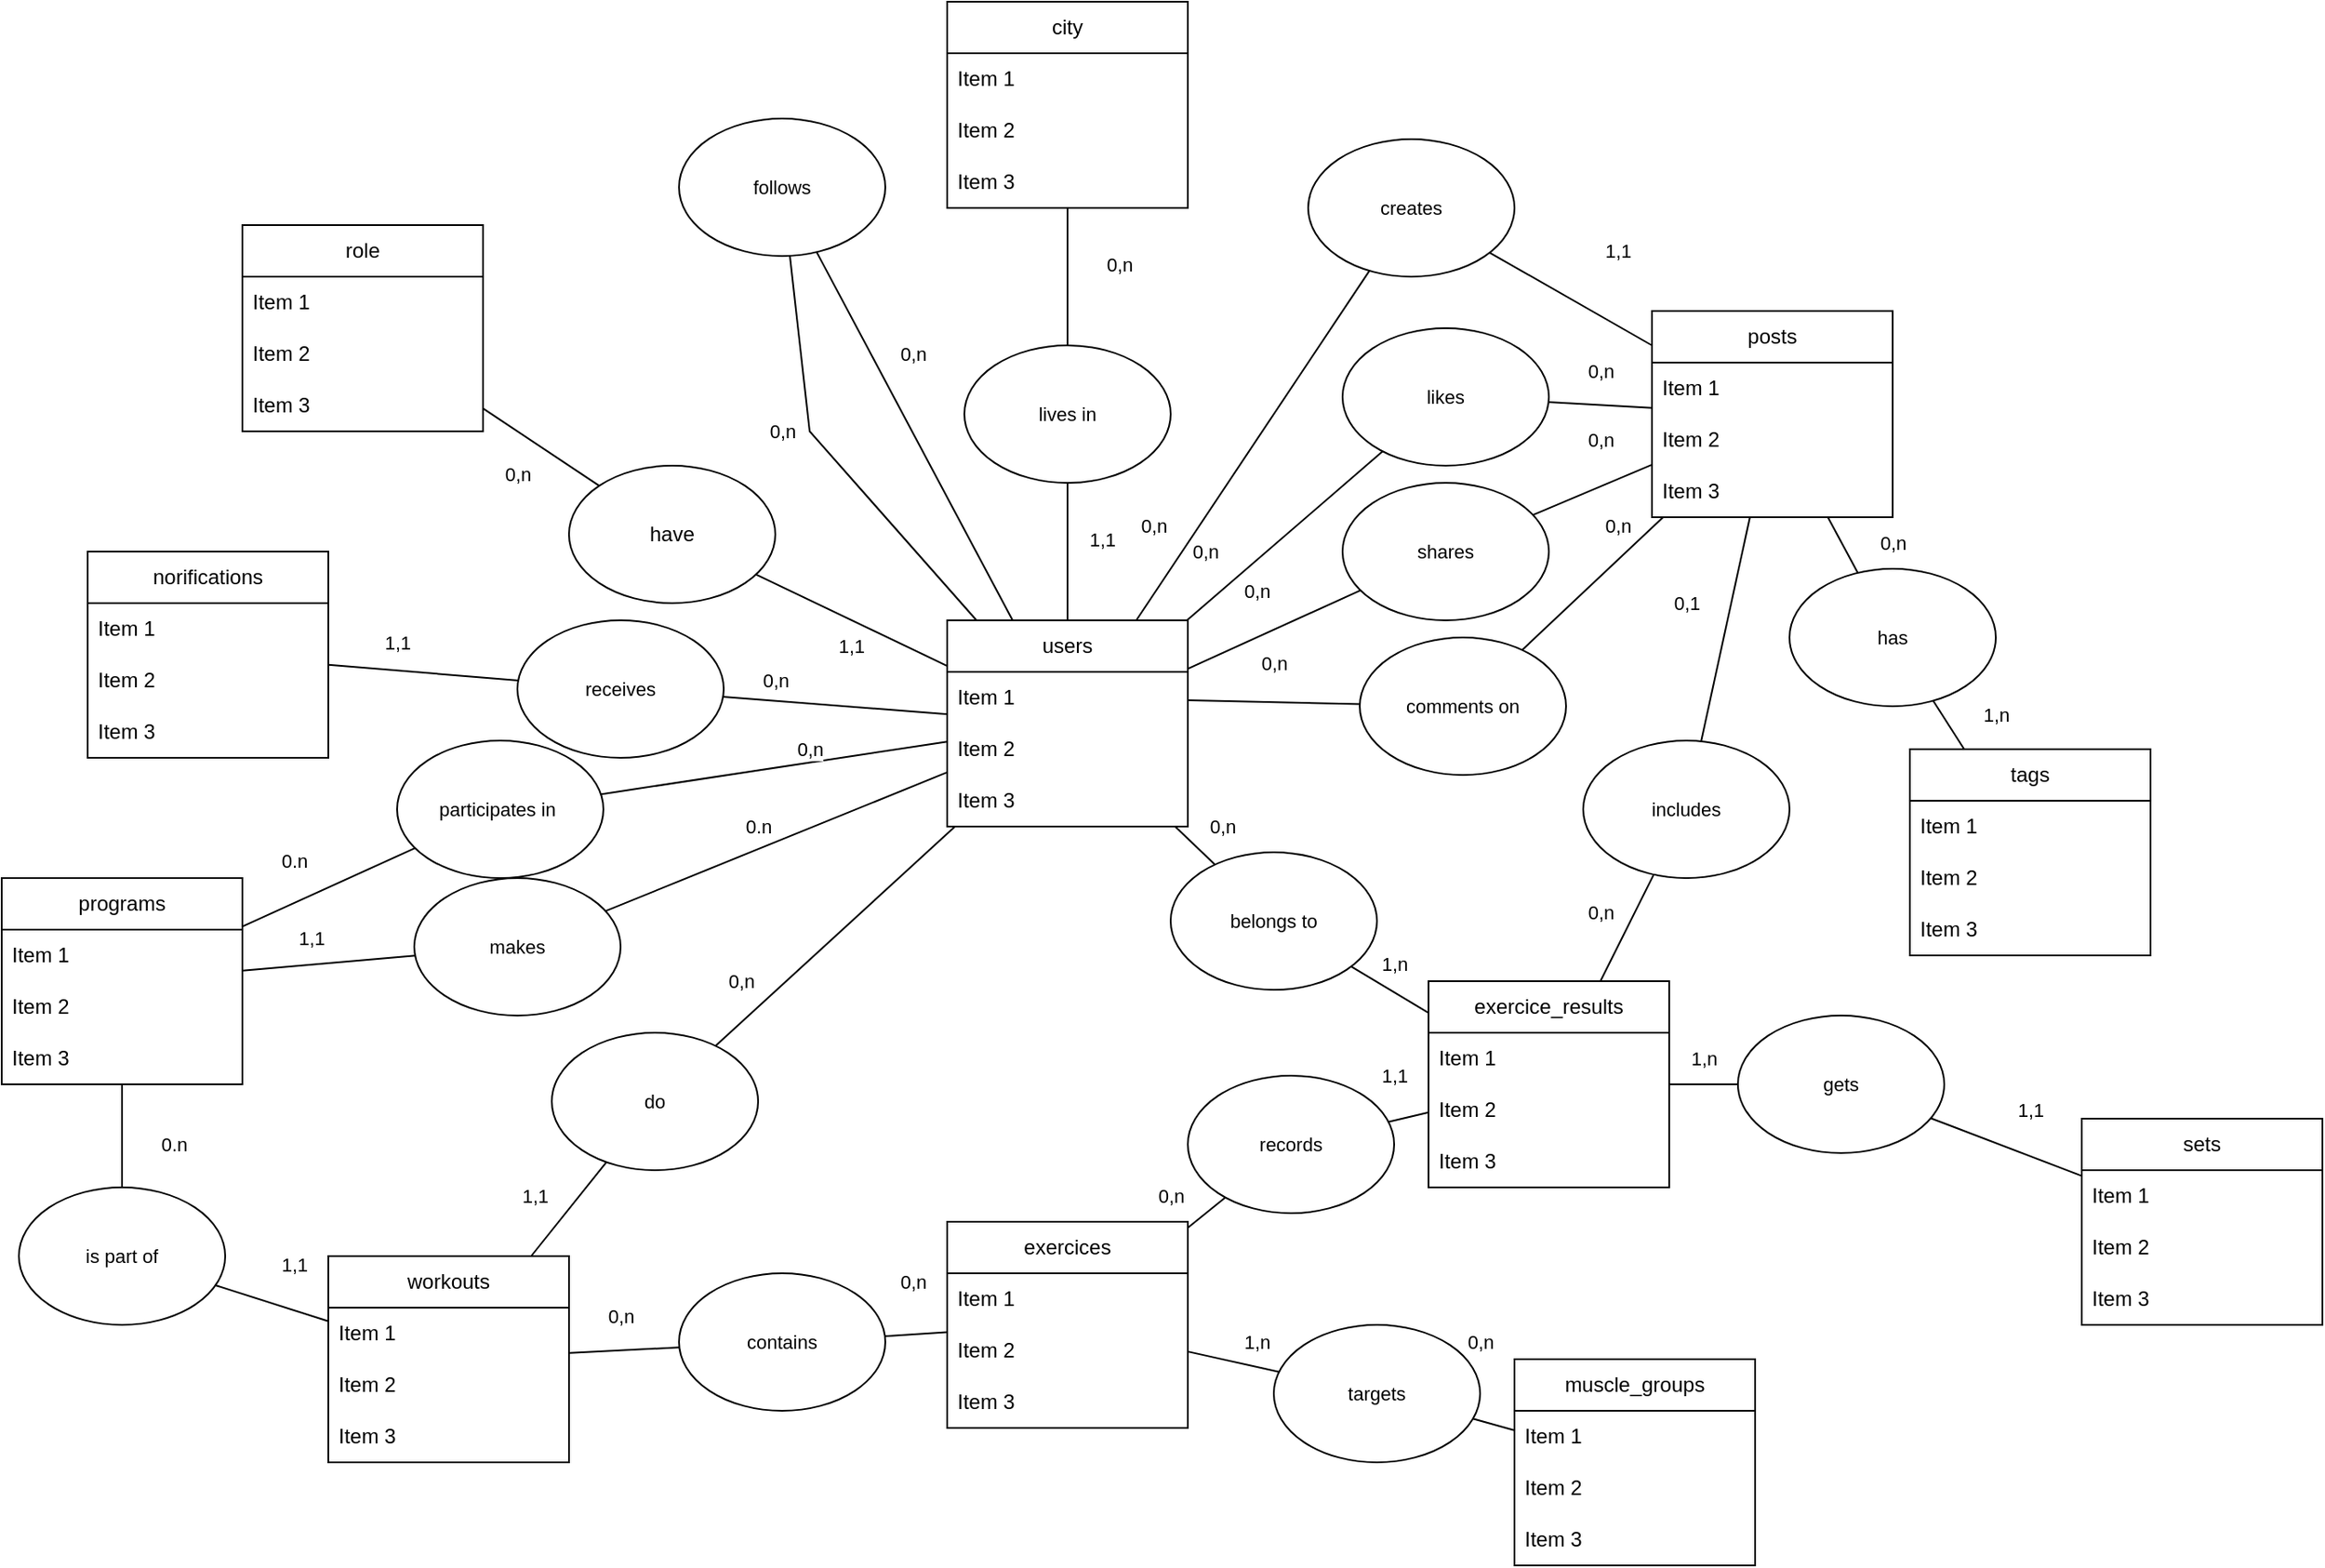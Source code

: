 <mxfile version="25.0.3">
  <diagram name="Page-1" id="ux7u68v6aGoj9Clavv-Z">
    <mxGraphModel dx="1765" dy="1918" grid="1" gridSize="10" guides="1" tooltips="1" connect="1" arrows="1" fold="1" page="1" pageScale="1" pageWidth="827" pageHeight="1169" math="0" shadow="0">
      <root>
        <mxCell id="0" />
        <mxCell id="1" parent="0" />
        <mxCell id="ma2GObzfx0fH_Ag3KKbZ-49" style="edgeStyle=none;shape=connector;rounded=0;orthogonalLoop=1;jettySize=auto;html=1;strokeColor=default;align=center;verticalAlign=middle;fontFamily=Helvetica;fontSize=11;fontColor=default;labelBackgroundColor=default;endArrow=none;endFill=0;" edge="1" parent="1" source="ma2GObzfx0fH_Ag3KKbZ-1" target="ma2GObzfx0fH_Ag3KKbZ-48">
          <mxGeometry relative="1" as="geometry" />
        </mxCell>
        <mxCell id="ma2GObzfx0fH_Ag3KKbZ-50" style="edgeStyle=none;shape=connector;rounded=0;orthogonalLoop=1;jettySize=auto;html=1;strokeColor=default;align=center;verticalAlign=middle;fontFamily=Helvetica;fontSize=11;fontColor=default;labelBackgroundColor=default;endArrow=none;endFill=0;" edge="1" parent="1" source="ma2GObzfx0fH_Ag3KKbZ-1" target="ma2GObzfx0fH_Ag3KKbZ-48">
          <mxGeometry relative="1" as="geometry">
            <Array as="points">
              <mxPoint x="230" y="210" />
            </Array>
          </mxGeometry>
        </mxCell>
        <mxCell id="ma2GObzfx0fH_Ag3KKbZ-52" style="edgeStyle=none;shape=connector;rounded=0;orthogonalLoop=1;jettySize=auto;html=1;strokeColor=default;align=center;verticalAlign=middle;fontFamily=Helvetica;fontSize=11;fontColor=default;labelBackgroundColor=default;endArrow=none;endFill=0;" edge="1" parent="1" source="ma2GObzfx0fH_Ag3KKbZ-1" target="ma2GObzfx0fH_Ag3KKbZ-51">
          <mxGeometry relative="1" as="geometry" />
        </mxCell>
        <mxCell id="ma2GObzfx0fH_Ag3KKbZ-57" style="edgeStyle=none;shape=connector;rounded=0;orthogonalLoop=1;jettySize=auto;html=1;strokeColor=default;align=center;verticalAlign=middle;fontFamily=Helvetica;fontSize=11;fontColor=default;labelBackgroundColor=default;endArrow=none;endFill=0;" edge="1" parent="1" source="ma2GObzfx0fH_Ag3KKbZ-1" target="ma2GObzfx0fH_Ag3KKbZ-56">
          <mxGeometry relative="1" as="geometry" />
        </mxCell>
        <mxCell id="ma2GObzfx0fH_Ag3KKbZ-59" style="edgeStyle=none;shape=connector;rounded=0;orthogonalLoop=1;jettySize=auto;html=1;strokeColor=default;align=center;verticalAlign=middle;fontFamily=Helvetica;fontSize=11;fontColor=default;labelBackgroundColor=default;endArrow=none;endFill=0;" edge="1" parent="1" source="ma2GObzfx0fH_Ag3KKbZ-1" target="ma2GObzfx0fH_Ag3KKbZ-54">
          <mxGeometry relative="1" as="geometry" />
        </mxCell>
        <mxCell id="ma2GObzfx0fH_Ag3KKbZ-83" style="edgeStyle=none;shape=connector;rounded=0;orthogonalLoop=1;jettySize=auto;html=1;strokeColor=default;align=center;verticalAlign=middle;fontFamily=Helvetica;fontSize=11;fontColor=default;labelBackgroundColor=default;endArrow=none;endFill=0;" edge="1" parent="1" source="ma2GObzfx0fH_Ag3KKbZ-1" target="ma2GObzfx0fH_Ag3KKbZ-82">
          <mxGeometry relative="1" as="geometry" />
        </mxCell>
        <mxCell id="ma2GObzfx0fH_Ag3KKbZ-101" style="edgeStyle=none;shape=connector;rounded=0;orthogonalLoop=1;jettySize=auto;html=1;strokeColor=default;align=center;verticalAlign=middle;fontFamily=Helvetica;fontSize=11;fontColor=default;labelBackgroundColor=default;endArrow=none;endFill=0;" edge="1" parent="1" source="ma2GObzfx0fH_Ag3KKbZ-1" target="ma2GObzfx0fH_Ag3KKbZ-100">
          <mxGeometry relative="1" as="geometry" />
        </mxCell>
        <mxCell id="ma2GObzfx0fH_Ag3KKbZ-1" value="users" style="swimlane;fontStyle=0;childLayout=stackLayout;horizontal=1;startSize=30;horizontalStack=0;resizeParent=1;resizeParentMax=0;resizeLast=0;collapsible=1;marginBottom=0;whiteSpace=wrap;html=1;" vertex="1" parent="1">
          <mxGeometry x="310" y="320" width="140" height="120" as="geometry" />
        </mxCell>
        <mxCell id="ma2GObzfx0fH_Ag3KKbZ-2" value="Item 1" style="text;strokeColor=none;fillColor=none;align=left;verticalAlign=middle;spacingLeft=4;spacingRight=4;overflow=hidden;points=[[0,0.5],[1,0.5]];portConstraint=eastwest;rotatable=0;whiteSpace=wrap;html=1;" vertex="1" parent="ma2GObzfx0fH_Ag3KKbZ-1">
          <mxGeometry y="30" width="140" height="30" as="geometry" />
        </mxCell>
        <mxCell id="ma2GObzfx0fH_Ag3KKbZ-3" value="Item 2" style="text;strokeColor=none;fillColor=none;align=left;verticalAlign=middle;spacingLeft=4;spacingRight=4;overflow=hidden;points=[[0,0.5],[1,0.5]];portConstraint=eastwest;rotatable=0;whiteSpace=wrap;html=1;" vertex="1" parent="ma2GObzfx0fH_Ag3KKbZ-1">
          <mxGeometry y="60" width="140" height="30" as="geometry" />
        </mxCell>
        <mxCell id="ma2GObzfx0fH_Ag3KKbZ-4" value="Item 3" style="text;strokeColor=none;fillColor=none;align=left;verticalAlign=middle;spacingLeft=4;spacingRight=4;overflow=hidden;points=[[0,0.5],[1,0.5]];portConstraint=eastwest;rotatable=0;whiteSpace=wrap;html=1;" vertex="1" parent="ma2GObzfx0fH_Ag3KKbZ-1">
          <mxGeometry y="90" width="140" height="30" as="geometry" />
        </mxCell>
        <mxCell id="ma2GObzfx0fH_Ag3KKbZ-53" style="edgeStyle=none;shape=connector;rounded=0;orthogonalLoop=1;jettySize=auto;html=1;strokeColor=default;align=center;verticalAlign=middle;fontFamily=Helvetica;fontSize=11;fontColor=default;labelBackgroundColor=default;endArrow=none;endFill=0;" edge="1" parent="1" source="ma2GObzfx0fH_Ag3KKbZ-5" target="ma2GObzfx0fH_Ag3KKbZ-51">
          <mxGeometry relative="1" as="geometry" />
        </mxCell>
        <mxCell id="ma2GObzfx0fH_Ag3KKbZ-5" value="city" style="swimlane;fontStyle=0;childLayout=stackLayout;horizontal=1;startSize=30;horizontalStack=0;resizeParent=1;resizeParentMax=0;resizeLast=0;collapsible=1;marginBottom=0;whiteSpace=wrap;html=1;" vertex="1" parent="1">
          <mxGeometry x="310" y="-40" width="140" height="120" as="geometry" />
        </mxCell>
        <mxCell id="ma2GObzfx0fH_Ag3KKbZ-6" value="Item 1" style="text;strokeColor=none;fillColor=none;align=left;verticalAlign=middle;spacingLeft=4;spacingRight=4;overflow=hidden;points=[[0,0.5],[1,0.5]];portConstraint=eastwest;rotatable=0;whiteSpace=wrap;html=1;" vertex="1" parent="ma2GObzfx0fH_Ag3KKbZ-5">
          <mxGeometry y="30" width="140" height="30" as="geometry" />
        </mxCell>
        <mxCell id="ma2GObzfx0fH_Ag3KKbZ-7" value="Item 2" style="text;strokeColor=none;fillColor=none;align=left;verticalAlign=middle;spacingLeft=4;spacingRight=4;overflow=hidden;points=[[0,0.5],[1,0.5]];portConstraint=eastwest;rotatable=0;whiteSpace=wrap;html=1;" vertex="1" parent="ma2GObzfx0fH_Ag3KKbZ-5">
          <mxGeometry y="60" width="140" height="30" as="geometry" />
        </mxCell>
        <mxCell id="ma2GObzfx0fH_Ag3KKbZ-8" value="Item 3" style="text;strokeColor=none;fillColor=none;align=left;verticalAlign=middle;spacingLeft=4;spacingRight=4;overflow=hidden;points=[[0,0.5],[1,0.5]];portConstraint=eastwest;rotatable=0;whiteSpace=wrap;html=1;" vertex="1" parent="ma2GObzfx0fH_Ag3KKbZ-5">
          <mxGeometry y="90" width="140" height="30" as="geometry" />
        </mxCell>
        <mxCell id="ma2GObzfx0fH_Ag3KKbZ-64" style="edgeStyle=none;shape=connector;rounded=0;orthogonalLoop=1;jettySize=auto;html=1;strokeColor=default;align=center;verticalAlign=middle;fontFamily=Helvetica;fontSize=11;fontColor=default;labelBackgroundColor=default;endArrow=none;endFill=0;" edge="1" parent="1" source="ma2GObzfx0fH_Ag3KKbZ-9" target="ma2GObzfx0fH_Ag3KKbZ-63">
          <mxGeometry relative="1" as="geometry" />
        </mxCell>
        <mxCell id="ma2GObzfx0fH_Ag3KKbZ-72" style="edgeStyle=none;shape=connector;rounded=0;orthogonalLoop=1;jettySize=auto;html=1;strokeColor=default;align=center;verticalAlign=middle;fontFamily=Helvetica;fontSize=11;fontColor=default;labelBackgroundColor=default;endArrow=none;endFill=0;" edge="1" parent="1" source="ma2GObzfx0fH_Ag3KKbZ-9" target="ma2GObzfx0fH_Ag3KKbZ-70">
          <mxGeometry relative="1" as="geometry" />
        </mxCell>
        <mxCell id="ma2GObzfx0fH_Ag3KKbZ-9" value="posts" style="swimlane;fontStyle=0;childLayout=stackLayout;horizontal=1;startSize=30;horizontalStack=0;resizeParent=1;resizeParentMax=0;resizeLast=0;collapsible=1;marginBottom=0;whiteSpace=wrap;html=1;" vertex="1" parent="1">
          <mxGeometry x="720" y="140" width="140" height="120" as="geometry" />
        </mxCell>
        <mxCell id="ma2GObzfx0fH_Ag3KKbZ-10" value="Item 1" style="text;strokeColor=none;fillColor=none;align=left;verticalAlign=middle;spacingLeft=4;spacingRight=4;overflow=hidden;points=[[0,0.5],[1,0.5]];portConstraint=eastwest;rotatable=0;whiteSpace=wrap;html=1;" vertex="1" parent="ma2GObzfx0fH_Ag3KKbZ-9">
          <mxGeometry y="30" width="140" height="30" as="geometry" />
        </mxCell>
        <mxCell id="ma2GObzfx0fH_Ag3KKbZ-11" value="Item 2" style="text;strokeColor=none;fillColor=none;align=left;verticalAlign=middle;spacingLeft=4;spacingRight=4;overflow=hidden;points=[[0,0.5],[1,0.5]];portConstraint=eastwest;rotatable=0;whiteSpace=wrap;html=1;" vertex="1" parent="ma2GObzfx0fH_Ag3KKbZ-9">
          <mxGeometry y="60" width="140" height="30" as="geometry" />
        </mxCell>
        <mxCell id="ma2GObzfx0fH_Ag3KKbZ-12" value="Item 3" style="text;strokeColor=none;fillColor=none;align=left;verticalAlign=middle;spacingLeft=4;spacingRight=4;overflow=hidden;points=[[0,0.5],[1,0.5]];portConstraint=eastwest;rotatable=0;whiteSpace=wrap;html=1;" vertex="1" parent="ma2GObzfx0fH_Ag3KKbZ-9">
          <mxGeometry y="90" width="140" height="30" as="geometry" />
        </mxCell>
        <mxCell id="ma2GObzfx0fH_Ag3KKbZ-65" style="edgeStyle=none;shape=connector;rounded=0;orthogonalLoop=1;jettySize=auto;html=1;strokeColor=default;align=center;verticalAlign=middle;fontFamily=Helvetica;fontSize=11;fontColor=default;labelBackgroundColor=default;endArrow=none;endFill=0;" edge="1" parent="1" source="ma2GObzfx0fH_Ag3KKbZ-13" target="ma2GObzfx0fH_Ag3KKbZ-63">
          <mxGeometry relative="1" as="geometry" />
        </mxCell>
        <mxCell id="ma2GObzfx0fH_Ag3KKbZ-13" value="tags" style="swimlane;fontStyle=0;childLayout=stackLayout;horizontal=1;startSize=30;horizontalStack=0;resizeParent=1;resizeParentMax=0;resizeLast=0;collapsible=1;marginBottom=0;whiteSpace=wrap;html=1;" vertex="1" parent="1">
          <mxGeometry x="870" y="395" width="140" height="120" as="geometry" />
        </mxCell>
        <mxCell id="ma2GObzfx0fH_Ag3KKbZ-14" value="Item 1" style="text;strokeColor=none;fillColor=none;align=left;verticalAlign=middle;spacingLeft=4;spacingRight=4;overflow=hidden;points=[[0,0.5],[1,0.5]];portConstraint=eastwest;rotatable=0;whiteSpace=wrap;html=1;" vertex="1" parent="ma2GObzfx0fH_Ag3KKbZ-13">
          <mxGeometry y="30" width="140" height="30" as="geometry" />
        </mxCell>
        <mxCell id="ma2GObzfx0fH_Ag3KKbZ-15" value="Item 2" style="text;strokeColor=none;fillColor=none;align=left;verticalAlign=middle;spacingLeft=4;spacingRight=4;overflow=hidden;points=[[0,0.5],[1,0.5]];portConstraint=eastwest;rotatable=0;whiteSpace=wrap;html=1;" vertex="1" parent="ma2GObzfx0fH_Ag3KKbZ-13">
          <mxGeometry y="60" width="140" height="30" as="geometry" />
        </mxCell>
        <mxCell id="ma2GObzfx0fH_Ag3KKbZ-16" value="Item 3" style="text;strokeColor=none;fillColor=none;align=left;verticalAlign=middle;spacingLeft=4;spacingRight=4;overflow=hidden;points=[[0,0.5],[1,0.5]];portConstraint=eastwest;rotatable=0;whiteSpace=wrap;html=1;" vertex="1" parent="ma2GObzfx0fH_Ag3KKbZ-13">
          <mxGeometry y="90" width="140" height="30" as="geometry" />
        </mxCell>
        <mxCell id="ma2GObzfx0fH_Ag3KKbZ-71" style="edgeStyle=none;shape=connector;rounded=0;orthogonalLoop=1;jettySize=auto;html=1;strokeColor=default;align=center;verticalAlign=middle;fontFamily=Helvetica;fontSize=11;fontColor=default;labelBackgroundColor=default;endArrow=none;endFill=0;" edge="1" parent="1" source="ma2GObzfx0fH_Ag3KKbZ-17" target="ma2GObzfx0fH_Ag3KKbZ-70">
          <mxGeometry relative="1" as="geometry" />
        </mxCell>
        <mxCell id="ma2GObzfx0fH_Ag3KKbZ-74" style="edgeStyle=none;shape=connector;rounded=0;orthogonalLoop=1;jettySize=auto;html=1;strokeColor=default;align=center;verticalAlign=middle;fontFamily=Helvetica;fontSize=11;fontColor=default;labelBackgroundColor=default;endArrow=none;endFill=0;" edge="1" parent="1" source="ma2GObzfx0fH_Ag3KKbZ-17" target="ma2GObzfx0fH_Ag3KKbZ-73">
          <mxGeometry relative="1" as="geometry" />
        </mxCell>
        <mxCell id="ma2GObzfx0fH_Ag3KKbZ-17" value="exercice_results" style="swimlane;fontStyle=0;childLayout=stackLayout;horizontal=1;startSize=30;horizontalStack=0;resizeParent=1;resizeParentMax=0;resizeLast=0;collapsible=1;marginBottom=0;whiteSpace=wrap;html=1;" vertex="1" parent="1">
          <mxGeometry x="590" y="530" width="140" height="120" as="geometry" />
        </mxCell>
        <mxCell id="ma2GObzfx0fH_Ag3KKbZ-18" value="Item 1" style="text;strokeColor=none;fillColor=none;align=left;verticalAlign=middle;spacingLeft=4;spacingRight=4;overflow=hidden;points=[[0,0.5],[1,0.5]];portConstraint=eastwest;rotatable=0;whiteSpace=wrap;html=1;" vertex="1" parent="ma2GObzfx0fH_Ag3KKbZ-17">
          <mxGeometry y="30" width="140" height="30" as="geometry" />
        </mxCell>
        <mxCell id="ma2GObzfx0fH_Ag3KKbZ-19" value="Item 2" style="text;strokeColor=none;fillColor=none;align=left;verticalAlign=middle;spacingLeft=4;spacingRight=4;overflow=hidden;points=[[0,0.5],[1,0.5]];portConstraint=eastwest;rotatable=0;whiteSpace=wrap;html=1;" vertex="1" parent="ma2GObzfx0fH_Ag3KKbZ-17">
          <mxGeometry y="60" width="140" height="30" as="geometry" />
        </mxCell>
        <mxCell id="ma2GObzfx0fH_Ag3KKbZ-20" value="Item 3" style="text;strokeColor=none;fillColor=none;align=left;verticalAlign=middle;spacingLeft=4;spacingRight=4;overflow=hidden;points=[[0,0.5],[1,0.5]];portConstraint=eastwest;rotatable=0;whiteSpace=wrap;html=1;" vertex="1" parent="ma2GObzfx0fH_Ag3KKbZ-17">
          <mxGeometry y="90" width="140" height="30" as="geometry" />
        </mxCell>
        <mxCell id="ma2GObzfx0fH_Ag3KKbZ-21" value="muscle_groups" style="swimlane;fontStyle=0;childLayout=stackLayout;horizontal=1;startSize=30;horizontalStack=0;resizeParent=1;resizeParentMax=0;resizeLast=0;collapsible=1;marginBottom=0;whiteSpace=wrap;html=1;" vertex="1" parent="1">
          <mxGeometry x="640" y="750" width="140" height="120" as="geometry" />
        </mxCell>
        <mxCell id="ma2GObzfx0fH_Ag3KKbZ-22" value="Item 1" style="text;strokeColor=none;fillColor=none;align=left;verticalAlign=middle;spacingLeft=4;spacingRight=4;overflow=hidden;points=[[0,0.5],[1,0.5]];portConstraint=eastwest;rotatable=0;whiteSpace=wrap;html=1;" vertex="1" parent="ma2GObzfx0fH_Ag3KKbZ-21">
          <mxGeometry y="30" width="140" height="30" as="geometry" />
        </mxCell>
        <mxCell id="ma2GObzfx0fH_Ag3KKbZ-23" value="Item 2" style="text;strokeColor=none;fillColor=none;align=left;verticalAlign=middle;spacingLeft=4;spacingRight=4;overflow=hidden;points=[[0,0.5],[1,0.5]];portConstraint=eastwest;rotatable=0;whiteSpace=wrap;html=1;" vertex="1" parent="ma2GObzfx0fH_Ag3KKbZ-21">
          <mxGeometry y="60" width="140" height="30" as="geometry" />
        </mxCell>
        <mxCell id="ma2GObzfx0fH_Ag3KKbZ-24" value="Item 3" style="text;strokeColor=none;fillColor=none;align=left;verticalAlign=middle;spacingLeft=4;spacingRight=4;overflow=hidden;points=[[0,0.5],[1,0.5]];portConstraint=eastwest;rotatable=0;whiteSpace=wrap;html=1;" vertex="1" parent="ma2GObzfx0fH_Ag3KKbZ-21">
          <mxGeometry y="90" width="140" height="30" as="geometry" />
        </mxCell>
        <mxCell id="ma2GObzfx0fH_Ag3KKbZ-77" style="edgeStyle=none;shape=connector;rounded=0;orthogonalLoop=1;jettySize=auto;html=1;strokeColor=default;align=center;verticalAlign=middle;fontFamily=Helvetica;fontSize=11;fontColor=default;labelBackgroundColor=default;endArrow=none;endFill=0;" edge="1" parent="1" source="ma2GObzfx0fH_Ag3KKbZ-25" target="ma2GObzfx0fH_Ag3KKbZ-76">
          <mxGeometry relative="1" as="geometry" />
        </mxCell>
        <mxCell id="ma2GObzfx0fH_Ag3KKbZ-80" style="edgeStyle=none;shape=connector;rounded=0;orthogonalLoop=1;jettySize=auto;html=1;strokeColor=default;align=center;verticalAlign=middle;fontFamily=Helvetica;fontSize=11;fontColor=default;labelBackgroundColor=default;endArrow=none;endFill=0;" edge="1" parent="1" source="ma2GObzfx0fH_Ag3KKbZ-25" target="ma2GObzfx0fH_Ag3KKbZ-79">
          <mxGeometry relative="1" as="geometry" />
        </mxCell>
        <mxCell id="ma2GObzfx0fH_Ag3KKbZ-25" value="exercices" style="swimlane;fontStyle=0;childLayout=stackLayout;horizontal=1;startSize=30;horizontalStack=0;resizeParent=1;resizeParentMax=0;resizeLast=0;collapsible=1;marginBottom=0;whiteSpace=wrap;html=1;" vertex="1" parent="1">
          <mxGeometry x="310" y="670" width="140" height="120" as="geometry" />
        </mxCell>
        <mxCell id="ma2GObzfx0fH_Ag3KKbZ-26" value="Item 1" style="text;strokeColor=none;fillColor=none;align=left;verticalAlign=middle;spacingLeft=4;spacingRight=4;overflow=hidden;points=[[0,0.5],[1,0.5]];portConstraint=eastwest;rotatable=0;whiteSpace=wrap;html=1;" vertex="1" parent="ma2GObzfx0fH_Ag3KKbZ-25">
          <mxGeometry y="30" width="140" height="30" as="geometry" />
        </mxCell>
        <mxCell id="ma2GObzfx0fH_Ag3KKbZ-27" value="Item 2" style="text;strokeColor=none;fillColor=none;align=left;verticalAlign=middle;spacingLeft=4;spacingRight=4;overflow=hidden;points=[[0,0.5],[1,0.5]];portConstraint=eastwest;rotatable=0;whiteSpace=wrap;html=1;" vertex="1" parent="ma2GObzfx0fH_Ag3KKbZ-25">
          <mxGeometry y="60" width="140" height="30" as="geometry" />
        </mxCell>
        <mxCell id="ma2GObzfx0fH_Ag3KKbZ-28" value="Item 3" style="text;strokeColor=none;fillColor=none;align=left;verticalAlign=middle;spacingLeft=4;spacingRight=4;overflow=hidden;points=[[0,0.5],[1,0.5]];portConstraint=eastwest;rotatable=0;whiteSpace=wrap;html=1;" vertex="1" parent="ma2GObzfx0fH_Ag3KKbZ-25">
          <mxGeometry y="90" width="140" height="30" as="geometry" />
        </mxCell>
        <mxCell id="ma2GObzfx0fH_Ag3KKbZ-89" style="edgeStyle=none;shape=connector;rounded=0;orthogonalLoop=1;jettySize=auto;html=1;strokeColor=default;align=center;verticalAlign=middle;fontFamily=Helvetica;fontSize=11;fontColor=default;labelBackgroundColor=default;endArrow=none;endFill=0;" edge="1" parent="1" source="ma2GObzfx0fH_Ag3KKbZ-29" target="ma2GObzfx0fH_Ag3KKbZ-88">
          <mxGeometry relative="1" as="geometry" />
        </mxCell>
        <mxCell id="ma2GObzfx0fH_Ag3KKbZ-92" style="edgeStyle=none;shape=connector;rounded=0;orthogonalLoop=1;jettySize=auto;html=1;strokeColor=default;align=center;verticalAlign=middle;fontFamily=Helvetica;fontSize=11;fontColor=default;labelBackgroundColor=default;endArrow=none;endFill=0;" edge="1" parent="1" source="ma2GObzfx0fH_Ag3KKbZ-29" target="ma2GObzfx0fH_Ag3KKbZ-91">
          <mxGeometry relative="1" as="geometry" />
        </mxCell>
        <mxCell id="ma2GObzfx0fH_Ag3KKbZ-29" value="workouts" style="swimlane;fontStyle=0;childLayout=stackLayout;horizontal=1;startSize=30;horizontalStack=0;resizeParent=1;resizeParentMax=0;resizeLast=0;collapsible=1;marginBottom=0;whiteSpace=wrap;html=1;" vertex="1" parent="1">
          <mxGeometry x="-50" y="690" width="140" height="120" as="geometry" />
        </mxCell>
        <mxCell id="ma2GObzfx0fH_Ag3KKbZ-30" value="Item 1" style="text;strokeColor=none;fillColor=none;align=left;verticalAlign=middle;spacingLeft=4;spacingRight=4;overflow=hidden;points=[[0,0.5],[1,0.5]];portConstraint=eastwest;rotatable=0;whiteSpace=wrap;html=1;" vertex="1" parent="ma2GObzfx0fH_Ag3KKbZ-29">
          <mxGeometry y="30" width="140" height="30" as="geometry" />
        </mxCell>
        <mxCell id="ma2GObzfx0fH_Ag3KKbZ-31" value="Item 2" style="text;strokeColor=none;fillColor=none;align=left;verticalAlign=middle;spacingLeft=4;spacingRight=4;overflow=hidden;points=[[0,0.5],[1,0.5]];portConstraint=eastwest;rotatable=0;whiteSpace=wrap;html=1;" vertex="1" parent="ma2GObzfx0fH_Ag3KKbZ-29">
          <mxGeometry y="60" width="140" height="30" as="geometry" />
        </mxCell>
        <mxCell id="ma2GObzfx0fH_Ag3KKbZ-32" value="Item 3" style="text;strokeColor=none;fillColor=none;align=left;verticalAlign=middle;spacingLeft=4;spacingRight=4;overflow=hidden;points=[[0,0.5],[1,0.5]];portConstraint=eastwest;rotatable=0;whiteSpace=wrap;html=1;" vertex="1" parent="ma2GObzfx0fH_Ag3KKbZ-29">
          <mxGeometry y="90" width="140" height="30" as="geometry" />
        </mxCell>
        <mxCell id="ma2GObzfx0fH_Ag3KKbZ-46" style="rounded=0;orthogonalLoop=1;jettySize=auto;html=1;endArrow=none;endFill=0;" edge="1" parent="1" source="ma2GObzfx0fH_Ag3KKbZ-33" target="ma2GObzfx0fH_Ag3KKbZ-45">
          <mxGeometry relative="1" as="geometry" />
        </mxCell>
        <mxCell id="ma2GObzfx0fH_Ag3KKbZ-33" value="role" style="swimlane;fontStyle=0;childLayout=stackLayout;horizontal=1;startSize=30;horizontalStack=0;resizeParent=1;resizeParentMax=0;resizeLast=0;collapsible=1;marginBottom=0;whiteSpace=wrap;html=1;" vertex="1" parent="1">
          <mxGeometry x="-100" y="90" width="140" height="120" as="geometry" />
        </mxCell>
        <mxCell id="ma2GObzfx0fH_Ag3KKbZ-34" value="Item 1" style="text;strokeColor=none;fillColor=none;align=left;verticalAlign=middle;spacingLeft=4;spacingRight=4;overflow=hidden;points=[[0,0.5],[1,0.5]];portConstraint=eastwest;rotatable=0;whiteSpace=wrap;html=1;" vertex="1" parent="ma2GObzfx0fH_Ag3KKbZ-33">
          <mxGeometry y="30" width="140" height="30" as="geometry" />
        </mxCell>
        <mxCell id="ma2GObzfx0fH_Ag3KKbZ-35" value="Item 2" style="text;strokeColor=none;fillColor=none;align=left;verticalAlign=middle;spacingLeft=4;spacingRight=4;overflow=hidden;points=[[0,0.5],[1,0.5]];portConstraint=eastwest;rotatable=0;whiteSpace=wrap;html=1;" vertex="1" parent="ma2GObzfx0fH_Ag3KKbZ-33">
          <mxGeometry y="60" width="140" height="30" as="geometry" />
        </mxCell>
        <mxCell id="ma2GObzfx0fH_Ag3KKbZ-36" value="Item 3" style="text;strokeColor=none;fillColor=none;align=left;verticalAlign=middle;spacingLeft=4;spacingRight=4;overflow=hidden;points=[[0,0.5],[1,0.5]];portConstraint=eastwest;rotatable=0;whiteSpace=wrap;html=1;" vertex="1" parent="ma2GObzfx0fH_Ag3KKbZ-33">
          <mxGeometry y="90" width="140" height="30" as="geometry" />
        </mxCell>
        <mxCell id="ma2GObzfx0fH_Ag3KKbZ-95" style="edgeStyle=none;shape=connector;rounded=0;orthogonalLoop=1;jettySize=auto;html=1;strokeColor=default;align=center;verticalAlign=middle;fontFamily=Helvetica;fontSize=11;fontColor=default;labelBackgroundColor=default;endArrow=none;endFill=0;" edge="1" parent="1" source="ma2GObzfx0fH_Ag3KKbZ-37" target="ma2GObzfx0fH_Ag3KKbZ-94">
          <mxGeometry relative="1" as="geometry" />
        </mxCell>
        <mxCell id="ma2GObzfx0fH_Ag3KKbZ-37" value="norifications" style="swimlane;fontStyle=0;childLayout=stackLayout;horizontal=1;startSize=30;horizontalStack=0;resizeParent=1;resizeParentMax=0;resizeLast=0;collapsible=1;marginBottom=0;whiteSpace=wrap;html=1;" vertex="1" parent="1">
          <mxGeometry x="-190" y="280" width="140" height="120" as="geometry" />
        </mxCell>
        <mxCell id="ma2GObzfx0fH_Ag3KKbZ-38" value="Item 1" style="text;strokeColor=none;fillColor=none;align=left;verticalAlign=middle;spacingLeft=4;spacingRight=4;overflow=hidden;points=[[0,0.5],[1,0.5]];portConstraint=eastwest;rotatable=0;whiteSpace=wrap;html=1;" vertex="1" parent="ma2GObzfx0fH_Ag3KKbZ-37">
          <mxGeometry y="30" width="140" height="30" as="geometry" />
        </mxCell>
        <mxCell id="ma2GObzfx0fH_Ag3KKbZ-39" value="Item 2" style="text;strokeColor=none;fillColor=none;align=left;verticalAlign=middle;spacingLeft=4;spacingRight=4;overflow=hidden;points=[[0,0.5],[1,0.5]];portConstraint=eastwest;rotatable=0;whiteSpace=wrap;html=1;" vertex="1" parent="ma2GObzfx0fH_Ag3KKbZ-37">
          <mxGeometry y="60" width="140" height="30" as="geometry" />
        </mxCell>
        <mxCell id="ma2GObzfx0fH_Ag3KKbZ-40" value="Item 3" style="text;strokeColor=none;fillColor=none;align=left;verticalAlign=middle;spacingLeft=4;spacingRight=4;overflow=hidden;points=[[0,0.5],[1,0.5]];portConstraint=eastwest;rotatable=0;whiteSpace=wrap;html=1;" vertex="1" parent="ma2GObzfx0fH_Ag3KKbZ-37">
          <mxGeometry y="90" width="140" height="30" as="geometry" />
        </mxCell>
        <mxCell id="ma2GObzfx0fH_Ag3KKbZ-86" style="edgeStyle=none;shape=connector;rounded=0;orthogonalLoop=1;jettySize=auto;html=1;strokeColor=default;align=center;verticalAlign=middle;fontFamily=Helvetica;fontSize=11;fontColor=default;labelBackgroundColor=default;endArrow=none;endFill=0;" edge="1" parent="1" source="ma2GObzfx0fH_Ag3KKbZ-41" target="ma2GObzfx0fH_Ag3KKbZ-85">
          <mxGeometry relative="1" as="geometry" />
        </mxCell>
        <mxCell id="ma2GObzfx0fH_Ag3KKbZ-98" style="edgeStyle=none;shape=connector;rounded=0;orthogonalLoop=1;jettySize=auto;html=1;strokeColor=default;align=center;verticalAlign=middle;fontFamily=Helvetica;fontSize=11;fontColor=default;labelBackgroundColor=default;endArrow=none;endFill=0;" edge="1" parent="1" source="ma2GObzfx0fH_Ag3KKbZ-41" target="ma2GObzfx0fH_Ag3KKbZ-97">
          <mxGeometry relative="1" as="geometry" />
        </mxCell>
        <mxCell id="ma2GObzfx0fH_Ag3KKbZ-124" style="edgeStyle=none;shape=connector;rounded=0;orthogonalLoop=1;jettySize=auto;html=1;strokeColor=default;align=center;verticalAlign=middle;fontFamily=Helvetica;fontSize=11;fontColor=default;labelBackgroundColor=default;endArrow=none;endFill=0;" edge="1" parent="1" source="ma2GObzfx0fH_Ag3KKbZ-41" target="ma2GObzfx0fH_Ag3KKbZ-123">
          <mxGeometry relative="1" as="geometry" />
        </mxCell>
        <mxCell id="ma2GObzfx0fH_Ag3KKbZ-41" value="programs" style="swimlane;fontStyle=0;childLayout=stackLayout;horizontal=1;startSize=30;horizontalStack=0;resizeParent=1;resizeParentMax=0;resizeLast=0;collapsible=1;marginBottom=0;whiteSpace=wrap;html=1;" vertex="1" parent="1">
          <mxGeometry x="-240" y="470" width="140" height="120" as="geometry" />
        </mxCell>
        <mxCell id="ma2GObzfx0fH_Ag3KKbZ-42" value="Item 1" style="text;strokeColor=none;fillColor=none;align=left;verticalAlign=middle;spacingLeft=4;spacingRight=4;overflow=hidden;points=[[0,0.5],[1,0.5]];portConstraint=eastwest;rotatable=0;whiteSpace=wrap;html=1;" vertex="1" parent="ma2GObzfx0fH_Ag3KKbZ-41">
          <mxGeometry y="30" width="140" height="30" as="geometry" />
        </mxCell>
        <mxCell id="ma2GObzfx0fH_Ag3KKbZ-43" value="Item 2" style="text;strokeColor=none;fillColor=none;align=left;verticalAlign=middle;spacingLeft=4;spacingRight=4;overflow=hidden;points=[[0,0.5],[1,0.5]];portConstraint=eastwest;rotatable=0;whiteSpace=wrap;html=1;" vertex="1" parent="ma2GObzfx0fH_Ag3KKbZ-41">
          <mxGeometry y="60" width="140" height="30" as="geometry" />
        </mxCell>
        <mxCell id="ma2GObzfx0fH_Ag3KKbZ-44" value="Item 3" style="text;strokeColor=none;fillColor=none;align=left;verticalAlign=middle;spacingLeft=4;spacingRight=4;overflow=hidden;points=[[0,0.5],[1,0.5]];portConstraint=eastwest;rotatable=0;whiteSpace=wrap;html=1;" vertex="1" parent="ma2GObzfx0fH_Ag3KKbZ-41">
          <mxGeometry y="90" width="140" height="30" as="geometry" />
        </mxCell>
        <mxCell id="ma2GObzfx0fH_Ag3KKbZ-47" style="rounded=0;orthogonalLoop=1;jettySize=auto;html=1;endArrow=none;endFill=0;" edge="1" parent="1" source="ma2GObzfx0fH_Ag3KKbZ-45" target="ma2GObzfx0fH_Ag3KKbZ-1">
          <mxGeometry relative="1" as="geometry" />
        </mxCell>
        <mxCell id="ma2GObzfx0fH_Ag3KKbZ-45" value="have" style="ellipse;whiteSpace=wrap;html=1;" vertex="1" parent="1">
          <mxGeometry x="90" y="230" width="120" height="80" as="geometry" />
        </mxCell>
        <mxCell id="ma2GObzfx0fH_Ag3KKbZ-48" value="follows" style="ellipse;whiteSpace=wrap;html=1;fontFamily=Helvetica;fontSize=11;fontColor=default;labelBackgroundColor=default;" vertex="1" parent="1">
          <mxGeometry x="154" y="28" width="120" height="80" as="geometry" />
        </mxCell>
        <mxCell id="ma2GObzfx0fH_Ag3KKbZ-51" value="lives in" style="ellipse;whiteSpace=wrap;html=1;fontFamily=Helvetica;fontSize=11;fontColor=default;labelBackgroundColor=default;" vertex="1" parent="1">
          <mxGeometry x="320" y="160" width="120" height="80" as="geometry" />
        </mxCell>
        <mxCell id="ma2GObzfx0fH_Ag3KKbZ-60" style="edgeStyle=none;shape=connector;rounded=0;orthogonalLoop=1;jettySize=auto;html=1;strokeColor=default;align=center;verticalAlign=middle;fontFamily=Helvetica;fontSize=11;fontColor=default;labelBackgroundColor=default;endArrow=none;endFill=0;" edge="1" parent="1" source="ma2GObzfx0fH_Ag3KKbZ-54" target="ma2GObzfx0fH_Ag3KKbZ-9">
          <mxGeometry relative="1" as="geometry" />
        </mxCell>
        <mxCell id="ma2GObzfx0fH_Ag3KKbZ-54" value="likes" style="ellipse;whiteSpace=wrap;html=1;fontFamily=Helvetica;fontSize=11;fontColor=default;labelBackgroundColor=default;" vertex="1" parent="1">
          <mxGeometry x="540" y="150" width="120" height="80" as="geometry" />
        </mxCell>
        <mxCell id="ma2GObzfx0fH_Ag3KKbZ-62" style="edgeStyle=none;shape=connector;rounded=0;orthogonalLoop=1;jettySize=auto;html=1;strokeColor=default;align=center;verticalAlign=middle;fontFamily=Helvetica;fontSize=11;fontColor=default;labelBackgroundColor=default;endArrow=none;endFill=0;" edge="1" parent="1" source="ma2GObzfx0fH_Ag3KKbZ-55" target="ma2GObzfx0fH_Ag3KKbZ-9">
          <mxGeometry relative="1" as="geometry" />
        </mxCell>
        <mxCell id="ma2GObzfx0fH_Ag3KKbZ-55" value="comments on" style="ellipse;whiteSpace=wrap;html=1;fontFamily=Helvetica;fontSize=11;fontColor=default;labelBackgroundColor=default;" vertex="1" parent="1">
          <mxGeometry x="550" y="330" width="120" height="80" as="geometry" />
        </mxCell>
        <mxCell id="ma2GObzfx0fH_Ag3KKbZ-61" style="edgeStyle=none;shape=connector;rounded=0;orthogonalLoop=1;jettySize=auto;html=1;strokeColor=default;align=center;verticalAlign=middle;fontFamily=Helvetica;fontSize=11;fontColor=default;labelBackgroundColor=default;endArrow=none;endFill=0;" edge="1" parent="1" source="ma2GObzfx0fH_Ag3KKbZ-56" target="ma2GObzfx0fH_Ag3KKbZ-9">
          <mxGeometry relative="1" as="geometry" />
        </mxCell>
        <mxCell id="ma2GObzfx0fH_Ag3KKbZ-56" value="shares" style="ellipse;whiteSpace=wrap;html=1;fontFamily=Helvetica;fontSize=11;fontColor=default;labelBackgroundColor=default;" vertex="1" parent="1">
          <mxGeometry x="540" y="240" width="120" height="80" as="geometry" />
        </mxCell>
        <mxCell id="ma2GObzfx0fH_Ag3KKbZ-58" style="edgeStyle=none;shape=connector;rounded=0;orthogonalLoop=1;jettySize=auto;html=1;strokeColor=default;align=center;verticalAlign=middle;fontFamily=Helvetica;fontSize=11;fontColor=default;labelBackgroundColor=default;endArrow=none;endFill=0;" edge="1" parent="1" source="ma2GObzfx0fH_Ag3KKbZ-2" target="ma2GObzfx0fH_Ag3KKbZ-55">
          <mxGeometry relative="1" as="geometry" />
        </mxCell>
        <mxCell id="ma2GObzfx0fH_Ag3KKbZ-63" value="has" style="ellipse;whiteSpace=wrap;html=1;fontFamily=Helvetica;fontSize=11;fontColor=default;labelBackgroundColor=default;" vertex="1" parent="1">
          <mxGeometry x="800" y="290" width="120" height="80" as="geometry" />
        </mxCell>
        <mxCell id="ma2GObzfx0fH_Ag3KKbZ-66" value="sets" style="swimlane;fontStyle=0;childLayout=stackLayout;horizontal=1;startSize=30;horizontalStack=0;resizeParent=1;resizeParentMax=0;resizeLast=0;collapsible=1;marginBottom=0;whiteSpace=wrap;html=1;" vertex="1" parent="1">
          <mxGeometry x="970" y="610" width="140" height="120" as="geometry" />
        </mxCell>
        <mxCell id="ma2GObzfx0fH_Ag3KKbZ-67" value="Item 1" style="text;strokeColor=none;fillColor=none;align=left;verticalAlign=middle;spacingLeft=4;spacingRight=4;overflow=hidden;points=[[0,0.5],[1,0.5]];portConstraint=eastwest;rotatable=0;whiteSpace=wrap;html=1;" vertex="1" parent="ma2GObzfx0fH_Ag3KKbZ-66">
          <mxGeometry y="30" width="140" height="30" as="geometry" />
        </mxCell>
        <mxCell id="ma2GObzfx0fH_Ag3KKbZ-68" value="Item 2" style="text;strokeColor=none;fillColor=none;align=left;verticalAlign=middle;spacingLeft=4;spacingRight=4;overflow=hidden;points=[[0,0.5],[1,0.5]];portConstraint=eastwest;rotatable=0;whiteSpace=wrap;html=1;" vertex="1" parent="ma2GObzfx0fH_Ag3KKbZ-66">
          <mxGeometry y="60" width="140" height="30" as="geometry" />
        </mxCell>
        <mxCell id="ma2GObzfx0fH_Ag3KKbZ-69" value="Item 3" style="text;strokeColor=none;fillColor=none;align=left;verticalAlign=middle;spacingLeft=4;spacingRight=4;overflow=hidden;points=[[0,0.5],[1,0.5]];portConstraint=eastwest;rotatable=0;whiteSpace=wrap;html=1;" vertex="1" parent="ma2GObzfx0fH_Ag3KKbZ-66">
          <mxGeometry y="90" width="140" height="30" as="geometry" />
        </mxCell>
        <mxCell id="ma2GObzfx0fH_Ag3KKbZ-70" value="includes" style="ellipse;whiteSpace=wrap;html=1;fontFamily=Helvetica;fontSize=11;fontColor=default;labelBackgroundColor=default;" vertex="1" parent="1">
          <mxGeometry x="680" y="390" width="120" height="80" as="geometry" />
        </mxCell>
        <mxCell id="ma2GObzfx0fH_Ag3KKbZ-75" style="edgeStyle=none;shape=connector;rounded=0;orthogonalLoop=1;jettySize=auto;html=1;strokeColor=default;align=center;verticalAlign=middle;fontFamily=Helvetica;fontSize=11;fontColor=default;labelBackgroundColor=default;endArrow=none;endFill=0;" edge="1" parent="1" source="ma2GObzfx0fH_Ag3KKbZ-73" target="ma2GObzfx0fH_Ag3KKbZ-66">
          <mxGeometry relative="1" as="geometry" />
        </mxCell>
        <mxCell id="ma2GObzfx0fH_Ag3KKbZ-73" value="gets" style="ellipse;whiteSpace=wrap;html=1;fontFamily=Helvetica;fontSize=11;fontColor=default;labelBackgroundColor=default;" vertex="1" parent="1">
          <mxGeometry x="770" y="550" width="120" height="80" as="geometry" />
        </mxCell>
        <mxCell id="ma2GObzfx0fH_Ag3KKbZ-78" style="edgeStyle=none;shape=connector;rounded=0;orthogonalLoop=1;jettySize=auto;html=1;strokeColor=default;align=center;verticalAlign=middle;fontFamily=Helvetica;fontSize=11;fontColor=default;labelBackgroundColor=default;endArrow=none;endFill=0;" edge="1" parent="1" source="ma2GObzfx0fH_Ag3KKbZ-76" target="ma2GObzfx0fH_Ag3KKbZ-21">
          <mxGeometry relative="1" as="geometry" />
        </mxCell>
        <mxCell id="ma2GObzfx0fH_Ag3KKbZ-76" value="targets" style="ellipse;whiteSpace=wrap;html=1;fontFamily=Helvetica;fontSize=11;fontColor=default;labelBackgroundColor=default;" vertex="1" parent="1">
          <mxGeometry x="500" y="730" width="120" height="80" as="geometry" />
        </mxCell>
        <mxCell id="ma2GObzfx0fH_Ag3KKbZ-81" style="edgeStyle=none;shape=connector;rounded=0;orthogonalLoop=1;jettySize=auto;html=1;strokeColor=default;align=center;verticalAlign=middle;fontFamily=Helvetica;fontSize=11;fontColor=default;labelBackgroundColor=default;endArrow=none;endFill=0;" edge="1" parent="1" source="ma2GObzfx0fH_Ag3KKbZ-79" target="ma2GObzfx0fH_Ag3KKbZ-17">
          <mxGeometry relative="1" as="geometry" />
        </mxCell>
        <mxCell id="ma2GObzfx0fH_Ag3KKbZ-79" value="records" style="ellipse;whiteSpace=wrap;html=1;fontFamily=Helvetica;fontSize=11;fontColor=default;labelBackgroundColor=default;" vertex="1" parent="1">
          <mxGeometry x="450" y="585" width="120" height="80" as="geometry" />
        </mxCell>
        <mxCell id="ma2GObzfx0fH_Ag3KKbZ-84" style="edgeStyle=none;shape=connector;rounded=0;orthogonalLoop=1;jettySize=auto;html=1;strokeColor=default;align=center;verticalAlign=middle;fontFamily=Helvetica;fontSize=11;fontColor=default;labelBackgroundColor=default;endArrow=none;endFill=0;" edge="1" parent="1" source="ma2GObzfx0fH_Ag3KKbZ-82" target="ma2GObzfx0fH_Ag3KKbZ-17">
          <mxGeometry relative="1" as="geometry" />
        </mxCell>
        <mxCell id="ma2GObzfx0fH_Ag3KKbZ-82" value="belongs to" style="ellipse;whiteSpace=wrap;html=1;fontFamily=Helvetica;fontSize=11;fontColor=default;labelBackgroundColor=default;" vertex="1" parent="1">
          <mxGeometry x="440" y="455" width="120" height="80" as="geometry" />
        </mxCell>
        <mxCell id="ma2GObzfx0fH_Ag3KKbZ-87" style="edgeStyle=none;shape=connector;rounded=0;orthogonalLoop=1;jettySize=auto;html=1;strokeColor=default;align=center;verticalAlign=middle;fontFamily=Helvetica;fontSize=11;fontColor=default;labelBackgroundColor=default;endArrow=none;endFill=0;" edge="1" parent="1" source="ma2GObzfx0fH_Ag3KKbZ-85" target="ma2GObzfx0fH_Ag3KKbZ-29">
          <mxGeometry relative="1" as="geometry" />
        </mxCell>
        <mxCell id="ma2GObzfx0fH_Ag3KKbZ-85" value="is part of" style="ellipse;whiteSpace=wrap;html=1;fontFamily=Helvetica;fontSize=11;fontColor=default;labelBackgroundColor=default;" vertex="1" parent="1">
          <mxGeometry x="-230" y="650" width="120" height="80" as="geometry" />
        </mxCell>
        <mxCell id="ma2GObzfx0fH_Ag3KKbZ-90" style="edgeStyle=none;shape=connector;rounded=0;orthogonalLoop=1;jettySize=auto;html=1;strokeColor=default;align=center;verticalAlign=middle;fontFamily=Helvetica;fontSize=11;fontColor=default;labelBackgroundColor=default;endArrow=none;endFill=0;" edge="1" parent="1" source="ma2GObzfx0fH_Ag3KKbZ-88" target="ma2GObzfx0fH_Ag3KKbZ-25">
          <mxGeometry relative="1" as="geometry" />
        </mxCell>
        <mxCell id="ma2GObzfx0fH_Ag3KKbZ-88" value="contains" style="ellipse;whiteSpace=wrap;html=1;fontFamily=Helvetica;fontSize=11;fontColor=default;labelBackgroundColor=default;" vertex="1" parent="1">
          <mxGeometry x="154" y="700" width="120" height="80" as="geometry" />
        </mxCell>
        <mxCell id="ma2GObzfx0fH_Ag3KKbZ-93" style="edgeStyle=none;shape=connector;rounded=0;orthogonalLoop=1;jettySize=auto;html=1;strokeColor=default;align=center;verticalAlign=middle;fontFamily=Helvetica;fontSize=11;fontColor=default;labelBackgroundColor=default;endArrow=none;endFill=0;" edge="1" parent="1" source="ma2GObzfx0fH_Ag3KKbZ-91" target="ma2GObzfx0fH_Ag3KKbZ-1">
          <mxGeometry relative="1" as="geometry" />
        </mxCell>
        <mxCell id="ma2GObzfx0fH_Ag3KKbZ-91" value="do" style="ellipse;whiteSpace=wrap;html=1;fontFamily=Helvetica;fontSize=11;fontColor=default;labelBackgroundColor=default;" vertex="1" parent="1">
          <mxGeometry x="80" y="560" width="120" height="80" as="geometry" />
        </mxCell>
        <mxCell id="ma2GObzfx0fH_Ag3KKbZ-96" style="edgeStyle=none;shape=connector;rounded=0;orthogonalLoop=1;jettySize=auto;html=1;strokeColor=default;align=center;verticalAlign=middle;fontFamily=Helvetica;fontSize=11;fontColor=default;labelBackgroundColor=default;endArrow=none;endFill=0;" edge="1" parent="1" source="ma2GObzfx0fH_Ag3KKbZ-94" target="ma2GObzfx0fH_Ag3KKbZ-1">
          <mxGeometry relative="1" as="geometry" />
        </mxCell>
        <mxCell id="ma2GObzfx0fH_Ag3KKbZ-94" value="receives" style="ellipse;whiteSpace=wrap;html=1;fontFamily=Helvetica;fontSize=11;fontColor=default;labelBackgroundColor=default;" vertex="1" parent="1">
          <mxGeometry x="60" y="320" width="120" height="80" as="geometry" />
        </mxCell>
        <mxCell id="ma2GObzfx0fH_Ag3KKbZ-99" style="edgeStyle=none;shape=connector;rounded=0;orthogonalLoop=1;jettySize=auto;html=1;strokeColor=default;align=center;verticalAlign=middle;fontFamily=Helvetica;fontSize=11;fontColor=default;labelBackgroundColor=default;endArrow=none;endFill=0;" edge="1" parent="1" source="ma2GObzfx0fH_Ag3KKbZ-97" target="ma2GObzfx0fH_Ag3KKbZ-1">
          <mxGeometry relative="1" as="geometry" />
        </mxCell>
        <mxCell id="ma2GObzfx0fH_Ag3KKbZ-97" value="participates in&amp;nbsp;" style="ellipse;whiteSpace=wrap;html=1;fontFamily=Helvetica;fontSize=11;fontColor=default;labelBackgroundColor=default;" vertex="1" parent="1">
          <mxGeometry x="-10" y="390" width="120" height="80" as="geometry" />
        </mxCell>
        <mxCell id="ma2GObzfx0fH_Ag3KKbZ-102" style="edgeStyle=none;shape=connector;rounded=0;orthogonalLoop=1;jettySize=auto;html=1;strokeColor=default;align=center;verticalAlign=middle;fontFamily=Helvetica;fontSize=11;fontColor=default;labelBackgroundColor=default;endArrow=none;endFill=0;" edge="1" parent="1" source="ma2GObzfx0fH_Ag3KKbZ-100" target="ma2GObzfx0fH_Ag3KKbZ-9">
          <mxGeometry relative="1" as="geometry" />
        </mxCell>
        <mxCell id="ma2GObzfx0fH_Ag3KKbZ-100" value="creates" style="ellipse;whiteSpace=wrap;html=1;fontFamily=Helvetica;fontSize=11;fontColor=default;labelBackgroundColor=default;" vertex="1" parent="1">
          <mxGeometry x="520" y="40" width="120" height="80" as="geometry" />
        </mxCell>
        <mxCell id="ma2GObzfx0fH_Ag3KKbZ-103" value="1,1" style="text;html=1;align=center;verticalAlign=middle;resizable=0;points=[];autosize=1;strokeColor=none;fillColor=none;fontFamily=Helvetica;fontSize=11;fontColor=default;labelBackgroundColor=default;" vertex="1" parent="1">
          <mxGeometry x="380" y="258" width="40" height="30" as="geometry" />
        </mxCell>
        <mxCell id="ma2GObzfx0fH_Ag3KKbZ-104" value="0,n" style="text;html=1;align=center;verticalAlign=middle;resizable=0;points=[];autosize=1;strokeColor=none;fillColor=none;fontFamily=Helvetica;fontSize=11;fontColor=default;labelBackgroundColor=default;" vertex="1" parent="1">
          <mxGeometry x="390" y="98" width="40" height="30" as="geometry" />
        </mxCell>
        <mxCell id="ma2GObzfx0fH_Ag3KKbZ-105" value="0,n" style="text;html=1;align=center;verticalAlign=middle;resizable=0;points=[];autosize=1;strokeColor=none;fillColor=none;fontFamily=Helvetica;fontSize=11;fontColor=default;labelBackgroundColor=default;" vertex="1" parent="1">
          <mxGeometry x="670" y="160" width="40" height="30" as="geometry" />
        </mxCell>
        <mxCell id="ma2GObzfx0fH_Ag3KKbZ-106" value="0,n" style="text;html=1;align=center;verticalAlign=middle;resizable=0;points=[];autosize=1;strokeColor=none;fillColor=none;fontFamily=Helvetica;fontSize=11;fontColor=default;labelBackgroundColor=default;" vertex="1" parent="1">
          <mxGeometry x="440" y="265" width="40" height="30" as="geometry" />
        </mxCell>
        <mxCell id="ma2GObzfx0fH_Ag3KKbZ-107" value="0,n" style="text;html=1;align=center;verticalAlign=middle;resizable=0;points=[];autosize=1;strokeColor=none;fillColor=none;fontFamily=Helvetica;fontSize=11;fontColor=default;labelBackgroundColor=default;" vertex="1" parent="1">
          <mxGeometry x="470" y="288" width="40" height="30" as="geometry" />
        </mxCell>
        <mxCell id="ma2GObzfx0fH_Ag3KKbZ-108" value="0,n" style="text;html=1;align=center;verticalAlign=middle;resizable=0;points=[];autosize=1;strokeColor=none;fillColor=none;fontFamily=Helvetica;fontSize=11;fontColor=default;labelBackgroundColor=default;" vertex="1" parent="1">
          <mxGeometry x="480" y="330" width="40" height="30" as="geometry" />
        </mxCell>
        <mxCell id="ma2GObzfx0fH_Ag3KKbZ-109" value="0,n" style="text;html=1;align=center;verticalAlign=middle;resizable=0;points=[];autosize=1;strokeColor=none;fillColor=none;fontFamily=Helvetica;fontSize=11;fontColor=default;labelBackgroundColor=default;" vertex="1" parent="1">
          <mxGeometry x="680" y="250" width="40" height="30" as="geometry" />
        </mxCell>
        <mxCell id="ma2GObzfx0fH_Ag3KKbZ-110" value="0,n" style="text;html=1;align=center;verticalAlign=middle;resizable=0;points=[];autosize=1;strokeColor=none;fillColor=none;fontFamily=Helvetica;fontSize=11;fontColor=default;labelBackgroundColor=default;" vertex="1" parent="1">
          <mxGeometry x="670" y="200" width="40" height="30" as="geometry" />
        </mxCell>
        <mxCell id="ma2GObzfx0fH_Ag3KKbZ-111" value="1,1" style="text;html=1;align=center;verticalAlign=middle;resizable=0;points=[];autosize=1;strokeColor=none;fillColor=none;fontFamily=Helvetica;fontSize=11;fontColor=default;labelBackgroundColor=default;" vertex="1" parent="1">
          <mxGeometry x="680" y="90" width="40" height="30" as="geometry" />
        </mxCell>
        <mxCell id="ma2GObzfx0fH_Ag3KKbZ-112" value="0,n" style="text;html=1;align=center;verticalAlign=middle;resizable=0;points=[];autosize=1;strokeColor=none;fillColor=none;fontFamily=Helvetica;fontSize=11;fontColor=default;labelBackgroundColor=default;" vertex="1" parent="1">
          <mxGeometry x="410" y="250" width="40" height="30" as="geometry" />
        </mxCell>
        <mxCell id="ma2GObzfx0fH_Ag3KKbZ-113" value="0,n" style="text;html=1;align=center;verticalAlign=middle;resizable=0;points=[];autosize=1;strokeColor=none;fillColor=none;fontFamily=Helvetica;fontSize=11;fontColor=default;labelBackgroundColor=default;" vertex="1" parent="1">
          <mxGeometry x="194" y="195" width="40" height="30" as="geometry" />
        </mxCell>
        <mxCell id="ma2GObzfx0fH_Ag3KKbZ-114" value="0,n" style="text;html=1;align=center;verticalAlign=middle;resizable=0;points=[];autosize=1;strokeColor=none;fillColor=none;fontFamily=Helvetica;fontSize=11;fontColor=default;labelBackgroundColor=default;" vertex="1" parent="1">
          <mxGeometry x="270" y="150" width="40" height="30" as="geometry" />
        </mxCell>
        <mxCell id="ma2GObzfx0fH_Ag3KKbZ-115" value="0,n" style="text;html=1;align=center;verticalAlign=middle;resizable=0;points=[];autosize=1;strokeColor=none;fillColor=none;fontFamily=Helvetica;fontSize=11;fontColor=default;labelBackgroundColor=default;" vertex="1" parent="1">
          <mxGeometry x="40" y="220" width="40" height="30" as="geometry" />
        </mxCell>
        <mxCell id="ma2GObzfx0fH_Ag3KKbZ-116" value="1,1" style="text;html=1;align=center;verticalAlign=middle;resizable=0;points=[];autosize=1;strokeColor=none;fillColor=none;fontFamily=Helvetica;fontSize=11;fontColor=default;labelBackgroundColor=default;" vertex="1" parent="1">
          <mxGeometry x="234" y="320" width="40" height="30" as="geometry" />
        </mxCell>
        <mxCell id="ma2GObzfx0fH_Ag3KKbZ-117" value="0,n" style="text;html=1;align=center;verticalAlign=middle;resizable=0;points=[];autosize=1;strokeColor=none;fillColor=none;fontFamily=Helvetica;fontSize=11;fontColor=default;labelBackgroundColor=default;" vertex="1" parent="1">
          <mxGeometry x="190" y="340" width="40" height="30" as="geometry" />
        </mxCell>
        <mxCell id="ma2GObzfx0fH_Ag3KKbZ-118" value="1,1" style="text;html=1;align=center;verticalAlign=middle;resizable=0;points=[];autosize=1;strokeColor=none;fillColor=none;fontFamily=Helvetica;fontSize=11;fontColor=default;labelBackgroundColor=default;" vertex="1" parent="1">
          <mxGeometry x="-30" y="318" width="40" height="30" as="geometry" />
        </mxCell>
        <mxCell id="ma2GObzfx0fH_Ag3KKbZ-119" value="0,n" style="text;html=1;align=center;verticalAlign=middle;resizable=0;points=[];autosize=1;strokeColor=none;fillColor=none;fontFamily=Helvetica;fontSize=11;fontColor=default;labelBackgroundColor=default;" vertex="1" parent="1">
          <mxGeometry x="210" y="380" width="40" height="30" as="geometry" />
        </mxCell>
        <mxCell id="ma2GObzfx0fH_Ag3KKbZ-120" value="0.n" style="text;html=1;align=center;verticalAlign=middle;resizable=0;points=[];autosize=1;strokeColor=none;fillColor=none;fontFamily=Helvetica;fontSize=11;fontColor=default;labelBackgroundColor=default;" vertex="1" parent="1">
          <mxGeometry x="-90" y="445" width="40" height="30" as="geometry" />
        </mxCell>
        <mxCell id="ma2GObzfx0fH_Ag3KKbZ-125" style="edgeStyle=none;shape=connector;rounded=0;orthogonalLoop=1;jettySize=auto;html=1;strokeColor=default;align=center;verticalAlign=middle;fontFamily=Helvetica;fontSize=11;fontColor=default;labelBackgroundColor=default;endArrow=none;endFill=0;" edge="1" parent="1" source="ma2GObzfx0fH_Ag3KKbZ-123" target="ma2GObzfx0fH_Ag3KKbZ-1">
          <mxGeometry relative="1" as="geometry" />
        </mxCell>
        <mxCell id="ma2GObzfx0fH_Ag3KKbZ-123" value="makes" style="ellipse;whiteSpace=wrap;html=1;fontFamily=Helvetica;fontSize=11;fontColor=default;labelBackgroundColor=default;" vertex="1" parent="1">
          <mxGeometry y="470" width="120" height="80" as="geometry" />
        </mxCell>
        <mxCell id="ma2GObzfx0fH_Ag3KKbZ-126" value="1,1" style="text;html=1;align=center;verticalAlign=middle;resizable=0;points=[];autosize=1;strokeColor=none;fillColor=none;fontFamily=Helvetica;fontSize=11;fontColor=default;labelBackgroundColor=default;" vertex="1" parent="1">
          <mxGeometry x="-80" y="490" width="40" height="30" as="geometry" />
        </mxCell>
        <mxCell id="ma2GObzfx0fH_Ag3KKbZ-127" value="0.n" style="text;html=1;align=center;verticalAlign=middle;resizable=0;points=[];autosize=1;strokeColor=none;fillColor=none;fontFamily=Helvetica;fontSize=11;fontColor=default;labelBackgroundColor=default;" vertex="1" parent="1">
          <mxGeometry x="180" y="425" width="40" height="30" as="geometry" />
        </mxCell>
        <mxCell id="ma2GObzfx0fH_Ag3KKbZ-128" value="1,1" style="text;html=1;align=center;verticalAlign=middle;resizable=0;points=[];autosize=1;strokeColor=none;fillColor=none;fontFamily=Helvetica;fontSize=11;fontColor=default;labelBackgroundColor=default;" vertex="1" parent="1">
          <mxGeometry x="-90" y="680" width="40" height="30" as="geometry" />
        </mxCell>
        <mxCell id="ma2GObzfx0fH_Ag3KKbZ-129" value="0.n" style="text;html=1;align=center;verticalAlign=middle;resizable=0;points=[];autosize=1;strokeColor=none;fillColor=none;fontFamily=Helvetica;fontSize=11;fontColor=default;labelBackgroundColor=default;" vertex="1" parent="1">
          <mxGeometry x="-160" y="610" width="40" height="30" as="geometry" />
        </mxCell>
        <mxCell id="ma2GObzfx0fH_Ag3KKbZ-130" value="0,n" style="text;html=1;align=center;verticalAlign=middle;resizable=0;points=[];autosize=1;strokeColor=none;fillColor=none;fontFamily=Helvetica;fontSize=11;fontColor=default;labelBackgroundColor=default;" vertex="1" parent="1">
          <mxGeometry x="170" y="515" width="40" height="30" as="geometry" />
        </mxCell>
        <mxCell id="ma2GObzfx0fH_Ag3KKbZ-131" value="1,1" style="text;html=1;align=center;verticalAlign=middle;resizable=0;points=[];autosize=1;strokeColor=none;fillColor=none;fontFamily=Helvetica;fontSize=11;fontColor=default;labelBackgroundColor=default;" vertex="1" parent="1">
          <mxGeometry x="50" y="640" width="40" height="30" as="geometry" />
        </mxCell>
        <mxCell id="ma2GObzfx0fH_Ag3KKbZ-132" value="0,n" style="text;html=1;align=center;verticalAlign=middle;resizable=0;points=[];autosize=1;strokeColor=none;fillColor=none;fontFamily=Helvetica;fontSize=11;fontColor=default;labelBackgroundColor=default;" vertex="1" parent="1">
          <mxGeometry x="270" y="690" width="40" height="30" as="geometry" />
        </mxCell>
        <mxCell id="ma2GObzfx0fH_Ag3KKbZ-133" value="0,n" style="text;html=1;align=center;verticalAlign=middle;resizable=0;points=[];autosize=1;strokeColor=none;fillColor=none;fontFamily=Helvetica;fontSize=11;fontColor=default;labelBackgroundColor=default;" vertex="1" parent="1">
          <mxGeometry x="100" y="710" width="40" height="30" as="geometry" />
        </mxCell>
        <mxCell id="ma2GObzfx0fH_Ag3KKbZ-134" value="1,1" style="text;html=1;align=center;verticalAlign=middle;resizable=0;points=[];autosize=1;strokeColor=none;fillColor=none;fontFamily=Helvetica;fontSize=11;fontColor=default;labelBackgroundColor=default;" vertex="1" parent="1">
          <mxGeometry x="550" y="570" width="40" height="30" as="geometry" />
        </mxCell>
        <mxCell id="ma2GObzfx0fH_Ag3KKbZ-135" value="0,n" style="text;html=1;align=center;verticalAlign=middle;resizable=0;points=[];autosize=1;strokeColor=none;fillColor=none;fontFamily=Helvetica;fontSize=11;fontColor=default;labelBackgroundColor=default;" vertex="1" parent="1">
          <mxGeometry x="420" y="640" width="40" height="30" as="geometry" />
        </mxCell>
        <mxCell id="ma2GObzfx0fH_Ag3KKbZ-136" value="1,n" style="text;html=1;align=center;verticalAlign=middle;resizable=0;points=[];autosize=1;strokeColor=none;fillColor=none;fontFamily=Helvetica;fontSize=11;fontColor=default;labelBackgroundColor=default;" vertex="1" parent="1">
          <mxGeometry x="550" y="505" width="40" height="30" as="geometry" />
        </mxCell>
        <mxCell id="ma2GObzfx0fH_Ag3KKbZ-137" value="0,n" style="text;html=1;align=center;verticalAlign=middle;resizable=0;points=[];autosize=1;strokeColor=none;fillColor=none;fontFamily=Helvetica;fontSize=11;fontColor=default;labelBackgroundColor=default;" vertex="1" parent="1">
          <mxGeometry x="450" y="425" width="40" height="30" as="geometry" />
        </mxCell>
        <mxCell id="ma2GObzfx0fH_Ag3KKbZ-138" value="0,n" style="text;html=1;align=center;verticalAlign=middle;resizable=0;points=[];autosize=1;strokeColor=none;fillColor=none;fontFamily=Helvetica;fontSize=11;fontColor=default;labelBackgroundColor=default;" vertex="1" parent="1">
          <mxGeometry x="600" y="725" width="40" height="30" as="geometry" />
        </mxCell>
        <mxCell id="ma2GObzfx0fH_Ag3KKbZ-139" value="1,n" style="text;html=1;align=center;verticalAlign=middle;resizable=0;points=[];autosize=1;strokeColor=none;fillColor=none;fontFamily=Helvetica;fontSize=11;fontColor=default;labelBackgroundColor=default;" vertex="1" parent="1">
          <mxGeometry x="470" y="725" width="40" height="30" as="geometry" />
        </mxCell>
        <mxCell id="ma2GObzfx0fH_Ag3KKbZ-140" value="0,n" style="text;html=1;align=center;verticalAlign=middle;resizable=0;points=[];autosize=1;strokeColor=none;fillColor=none;fontFamily=Helvetica;fontSize=11;fontColor=default;labelBackgroundColor=default;" vertex="1" parent="1">
          <mxGeometry x="670" y="475" width="40" height="30" as="geometry" />
        </mxCell>
        <mxCell id="ma2GObzfx0fH_Ag3KKbZ-141" value="0,1" style="text;html=1;align=center;verticalAlign=middle;resizable=0;points=[];autosize=1;strokeColor=none;fillColor=none;fontFamily=Helvetica;fontSize=11;fontColor=default;labelBackgroundColor=default;" vertex="1" parent="1">
          <mxGeometry x="720" y="295" width="40" height="30" as="geometry" />
        </mxCell>
        <mxCell id="ma2GObzfx0fH_Ag3KKbZ-142" value="1,n" style="text;html=1;align=center;verticalAlign=middle;resizable=0;points=[];autosize=1;strokeColor=none;fillColor=none;fontFamily=Helvetica;fontSize=11;fontColor=default;labelBackgroundColor=default;" vertex="1" parent="1">
          <mxGeometry x="900" y="360" width="40" height="30" as="geometry" />
        </mxCell>
        <mxCell id="ma2GObzfx0fH_Ag3KKbZ-143" value="0,n" style="text;html=1;align=center;verticalAlign=middle;resizable=0;points=[];autosize=1;strokeColor=none;fillColor=none;fontFamily=Helvetica;fontSize=11;fontColor=default;labelBackgroundColor=default;" vertex="1" parent="1">
          <mxGeometry x="840" y="260" width="40" height="30" as="geometry" />
        </mxCell>
        <mxCell id="ma2GObzfx0fH_Ag3KKbZ-144" value="1,1" style="text;html=1;align=center;verticalAlign=middle;resizable=0;points=[];autosize=1;strokeColor=none;fillColor=none;fontFamily=Helvetica;fontSize=11;fontColor=default;labelBackgroundColor=default;" vertex="1" parent="1">
          <mxGeometry x="920" y="590" width="40" height="30" as="geometry" />
        </mxCell>
        <mxCell id="ma2GObzfx0fH_Ag3KKbZ-145" value="1,n" style="text;html=1;align=center;verticalAlign=middle;resizable=0;points=[];autosize=1;strokeColor=none;fillColor=none;fontFamily=Helvetica;fontSize=11;fontColor=default;labelBackgroundColor=default;" vertex="1" parent="1">
          <mxGeometry x="730" y="560" width="40" height="30" as="geometry" />
        </mxCell>
      </root>
    </mxGraphModel>
  </diagram>
</mxfile>

